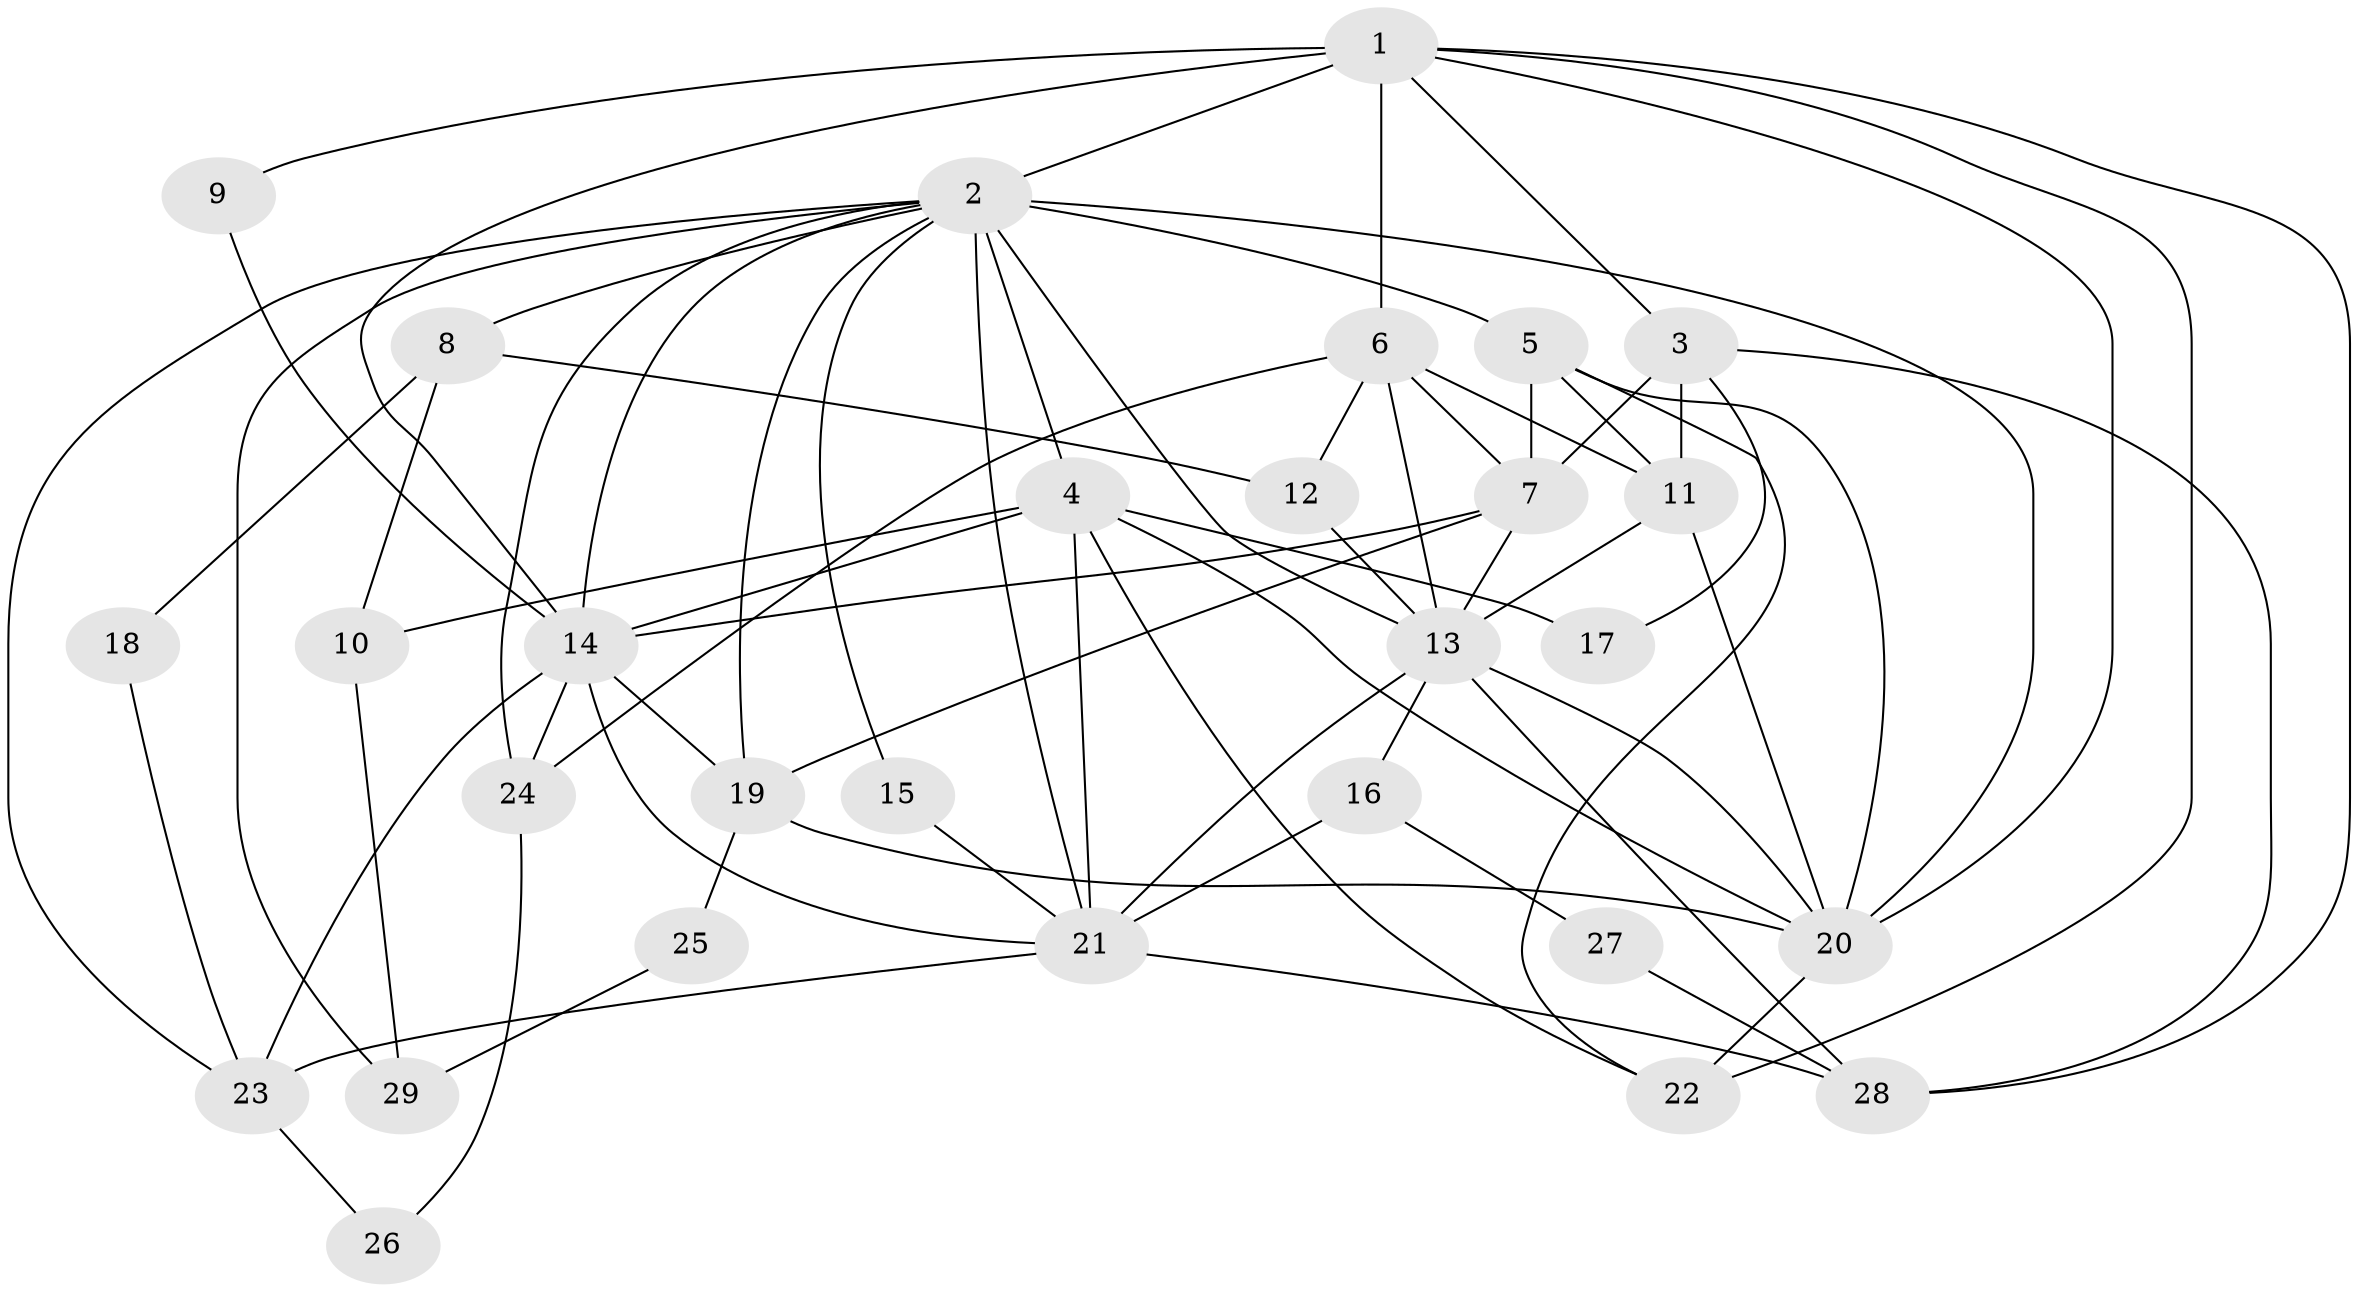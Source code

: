 // original degree distribution, {5: 0.1724137931034483, 4: 0.27586206896551724, 6: 0.13793103448275862, 3: 0.29310344827586204, 7: 0.017241379310344827, 2: 0.10344827586206896}
// Generated by graph-tools (version 1.1) at 2025/36/03/09/25 02:36:24]
// undirected, 29 vertices, 71 edges
graph export_dot {
graph [start="1"]
  node [color=gray90,style=filled];
  1;
  2;
  3;
  4;
  5;
  6;
  7;
  8;
  9;
  10;
  11;
  12;
  13;
  14;
  15;
  16;
  17;
  18;
  19;
  20;
  21;
  22;
  23;
  24;
  25;
  26;
  27;
  28;
  29;
  1 -- 2 [weight=2.0];
  1 -- 3 [weight=1.0];
  1 -- 6 [weight=1.0];
  1 -- 9 [weight=2.0];
  1 -- 14 [weight=1.0];
  1 -- 20 [weight=1.0];
  1 -- 22 [weight=1.0];
  1 -- 28 [weight=2.0];
  2 -- 4 [weight=2.0];
  2 -- 5 [weight=2.0];
  2 -- 8 [weight=1.0];
  2 -- 13 [weight=1.0];
  2 -- 14 [weight=1.0];
  2 -- 15 [weight=1.0];
  2 -- 19 [weight=1.0];
  2 -- 20 [weight=1.0];
  2 -- 21 [weight=1.0];
  2 -- 23 [weight=1.0];
  2 -- 24 [weight=1.0];
  2 -- 29 [weight=1.0];
  3 -- 7 [weight=1.0];
  3 -- 11 [weight=1.0];
  3 -- 17 [weight=1.0];
  3 -- 28 [weight=1.0];
  4 -- 10 [weight=1.0];
  4 -- 14 [weight=1.0];
  4 -- 17 [weight=1.0];
  4 -- 20 [weight=1.0];
  4 -- 21 [weight=1.0];
  4 -- 22 [weight=1.0];
  5 -- 7 [weight=2.0];
  5 -- 11 [weight=1.0];
  5 -- 20 [weight=1.0];
  5 -- 22 [weight=1.0];
  6 -- 7 [weight=1.0];
  6 -- 11 [weight=1.0];
  6 -- 12 [weight=1.0];
  6 -- 13 [weight=1.0];
  6 -- 24 [weight=1.0];
  7 -- 13 [weight=1.0];
  7 -- 14 [weight=1.0];
  7 -- 19 [weight=1.0];
  8 -- 10 [weight=1.0];
  8 -- 12 [weight=1.0];
  8 -- 18 [weight=1.0];
  9 -- 14 [weight=1.0];
  10 -- 29 [weight=1.0];
  11 -- 13 [weight=1.0];
  11 -- 20 [weight=1.0];
  12 -- 13 [weight=2.0];
  13 -- 16 [weight=1.0];
  13 -- 20 [weight=1.0];
  13 -- 21 [weight=3.0];
  13 -- 28 [weight=1.0];
  14 -- 19 [weight=1.0];
  14 -- 21 [weight=1.0];
  14 -- 23 [weight=1.0];
  14 -- 24 [weight=1.0];
  15 -- 21 [weight=2.0];
  16 -- 21 [weight=1.0];
  16 -- 27 [weight=1.0];
  18 -- 23 [weight=1.0];
  19 -- 20 [weight=1.0];
  19 -- 25 [weight=1.0];
  20 -- 22 [weight=1.0];
  21 -- 23 [weight=1.0];
  21 -- 28 [weight=1.0];
  23 -- 26 [weight=1.0];
  24 -- 26 [weight=1.0];
  25 -- 29 [weight=1.0];
  27 -- 28 [weight=1.0];
}
